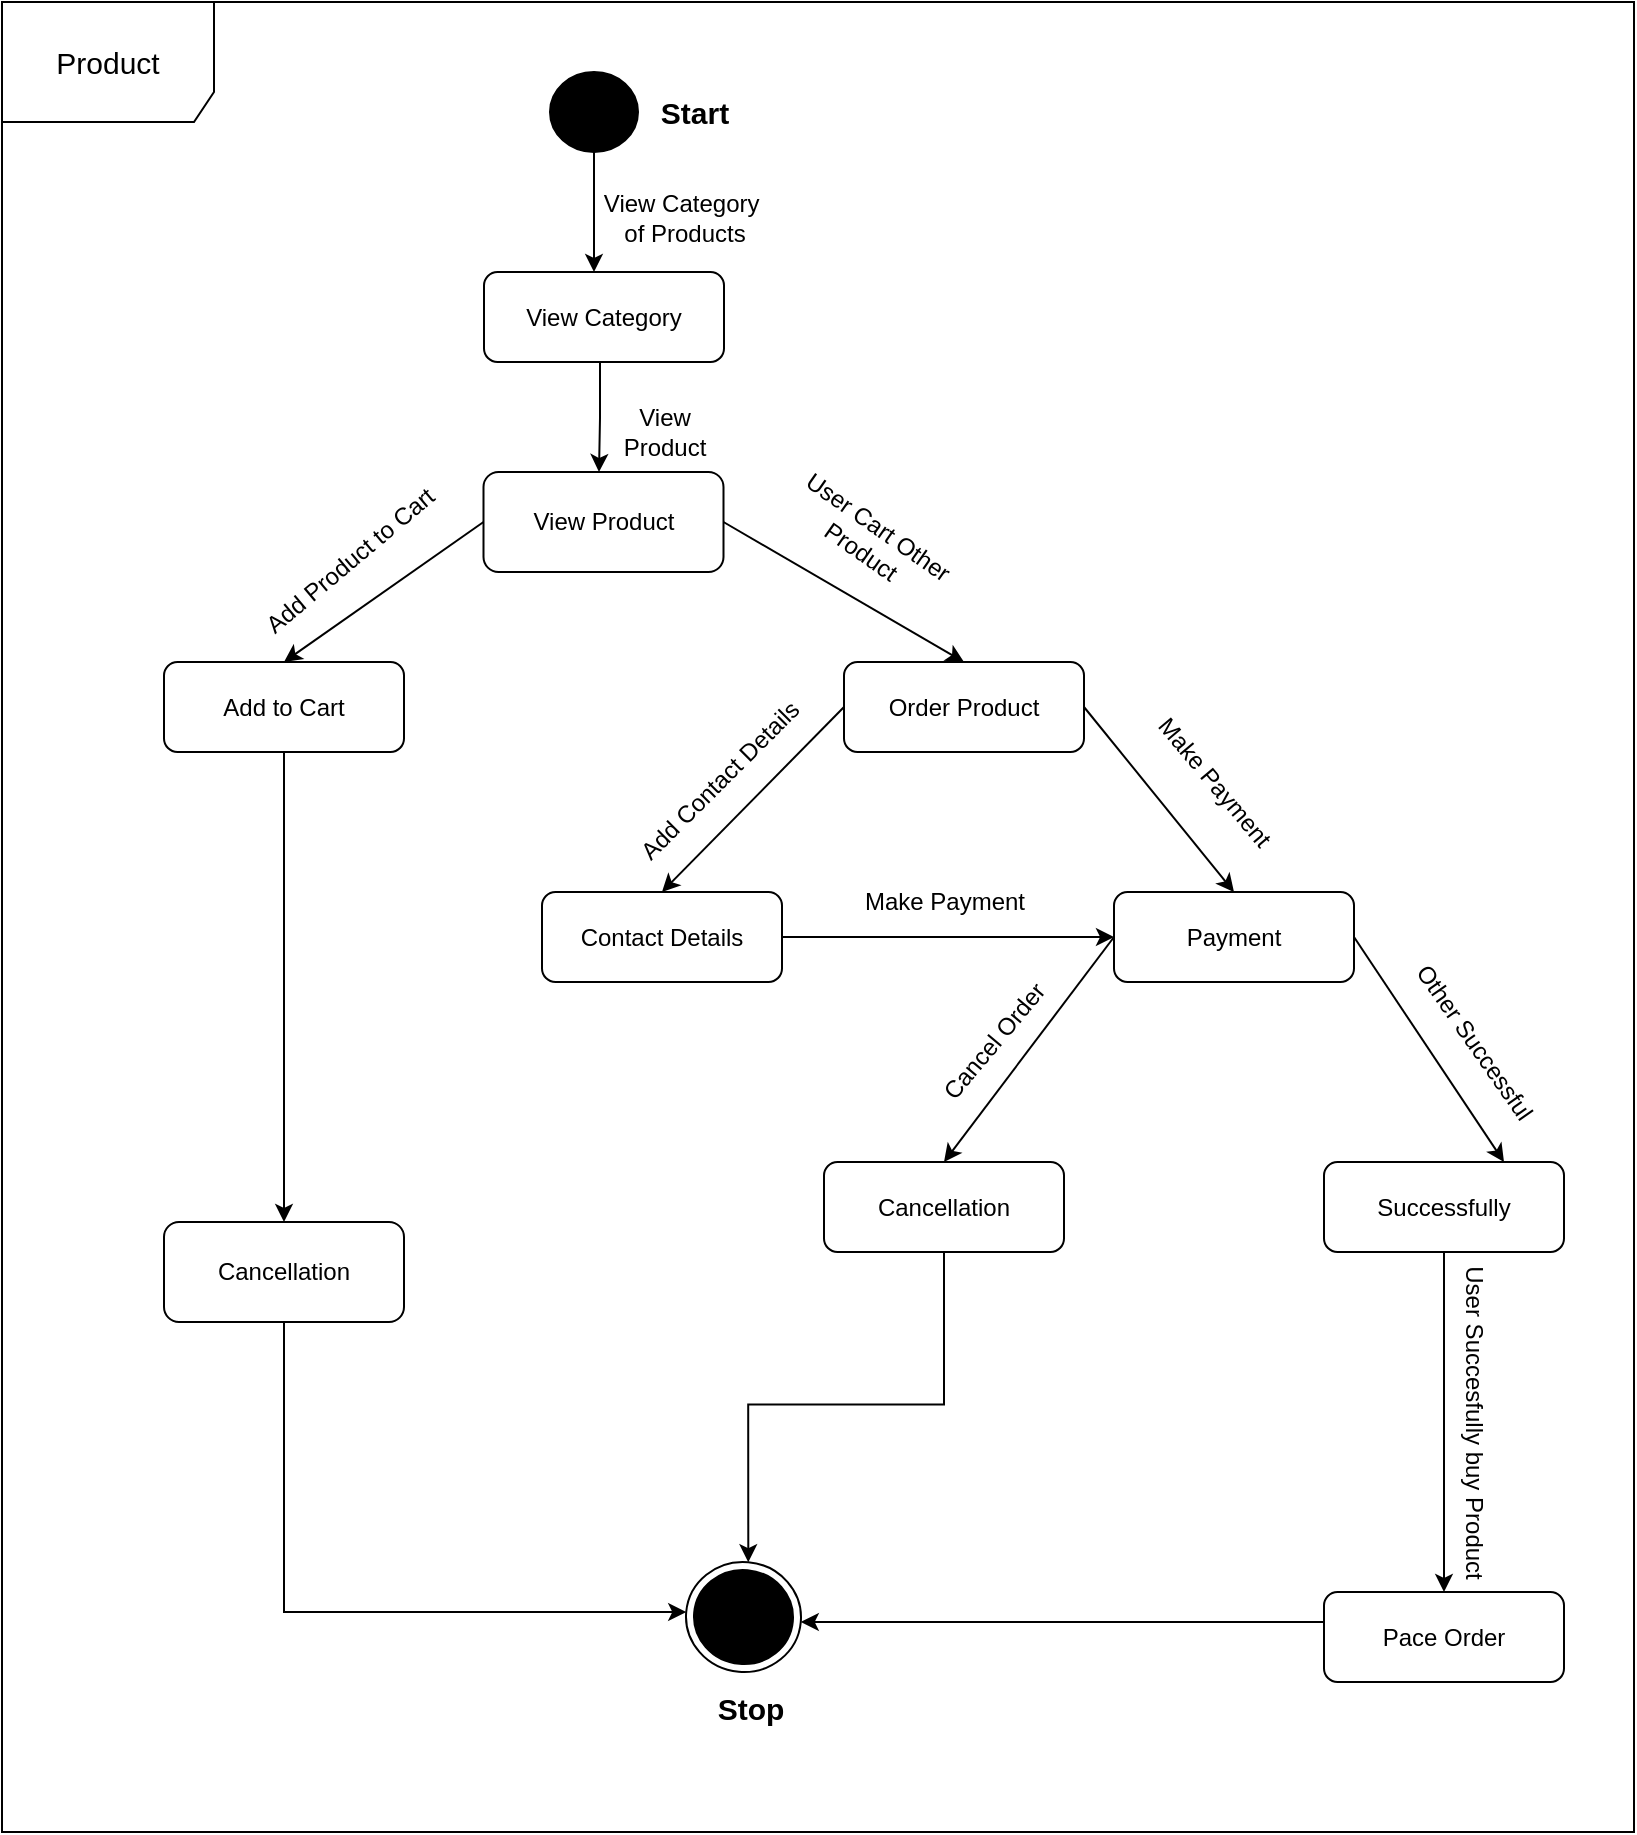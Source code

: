 <mxfile version="21.6.5" type="device">
  <diagram name="Page-1" id="y4mWA-HeYzaWvu7CdzqG">
    <mxGraphModel dx="1050" dy="621" grid="1" gridSize="5" guides="1" tooltips="1" connect="1" arrows="1" fold="1" page="1" pageScale="1" pageWidth="827" pageHeight="1169" math="0" shadow="0">
      <root>
        <mxCell id="0" />
        <mxCell id="1" parent="0" />
        <mxCell id="vAxRYSpbGjlzIPx5cKzN-1" value="&lt;font style=&quot;font-size: 15px;&quot;&gt;Product&lt;/font&gt;" style="shape=umlFrame;whiteSpace=wrap;html=1;pointerEvents=0;width=106;height=60;" parent="1" vertex="1">
          <mxGeometry x="14" y="220" width="816" height="915" as="geometry" />
        </mxCell>
        <mxCell id="dHtXZSxDoZGKjRGXaI3S-2" style="edgeStyle=orthogonalEdgeStyle;rounded=0;orthogonalLoop=1;jettySize=auto;html=1;exitX=0.5;exitY=1;exitDx=0;exitDy=0;entryX=0.5;entryY=0;entryDx=0;entryDy=0;entryPerimeter=0;" parent="1" edge="1">
          <mxGeometry relative="1" as="geometry">
            <mxPoint x="310.0" y="295" as="sourcePoint" />
            <mxPoint x="310.0" y="355" as="targetPoint" />
          </mxGeometry>
        </mxCell>
        <mxCell id="dHtXZSxDoZGKjRGXaI3S-3" style="edgeStyle=orthogonalEdgeStyle;rounded=0;orthogonalLoop=1;jettySize=auto;html=1;exitX=0.5;exitY=1;exitDx=0;exitDy=0;entryX=0.5;entryY=0;entryDx=0;entryDy=0;entryPerimeter=0;" parent="1" edge="1">
          <mxGeometry relative="1" as="geometry">
            <mxPoint x="317.5" y="400.0" as="sourcePoint" />
            <mxPoint x="312.5" y="455" as="targetPoint" />
            <Array as="points">
              <mxPoint x="313" y="400" />
              <mxPoint x="313" y="428" />
              <mxPoint x="313" y="428" />
            </Array>
          </mxGeometry>
        </mxCell>
        <mxCell id="dHtXZSxDoZGKjRGXaI3S-29" value="View Category&amp;nbsp;&lt;br&gt;of Products" style="text;html=1;align=center;verticalAlign=middle;resizable=0;points=[];autosize=1;strokeColor=none;fillColor=none;" parent="1" vertex="1">
          <mxGeometry x="305" y="308" width="100" height="40" as="geometry" />
        </mxCell>
        <mxCell id="dHtXZSxDoZGKjRGXaI3S-30" value="View&lt;br&gt;Product" style="text;html=1;align=center;verticalAlign=middle;resizable=0;points=[];autosize=1;strokeColor=none;fillColor=none;" parent="1" vertex="1">
          <mxGeometry x="315" y="415" width="60" height="40" as="geometry" />
        </mxCell>
        <mxCell id="ps9dGn57FndDVON0U3-Q-1" value="" style="ellipse;fillColor=strokeColor;html=1;" parent="1" vertex="1">
          <mxGeometry x="288" y="255" width="44" height="40" as="geometry" />
        </mxCell>
        <mxCell id="ps9dGn57FndDVON0U3-Q-2" value="" style="ellipse;html=1;shape=endState;fillColor=strokeColor;rotation=5;" parent="1" vertex="1">
          <mxGeometry x="356" y="1000" width="57.5" height="55" as="geometry" />
        </mxCell>
        <mxCell id="ps9dGn57FndDVON0U3-Q-3" value="View Category" style="rounded=1;whiteSpace=wrap;html=1;" parent="1" vertex="1">
          <mxGeometry x="255" y="355" width="120" height="45" as="geometry" />
        </mxCell>
        <mxCell id="ps9dGn57FndDVON0U3-Q-4" value="View Product" style="rounded=1;whiteSpace=wrap;html=1;" parent="1" vertex="1">
          <mxGeometry x="254.75" y="455" width="120" height="50" as="geometry" />
        </mxCell>
        <mxCell id="ps9dGn57FndDVON0U3-Q-26" style="edgeStyle=orthogonalEdgeStyle;rounded=0;orthogonalLoop=1;jettySize=auto;html=1;exitX=0.5;exitY=1;exitDx=0;exitDy=0;" parent="1" source="ps9dGn57FndDVON0U3-Q-6" target="ps9dGn57FndDVON0U3-Q-20" edge="1">
          <mxGeometry relative="1" as="geometry" />
        </mxCell>
        <mxCell id="ps9dGn57FndDVON0U3-Q-6" value="Successfully" style="rounded=1;whiteSpace=wrap;html=1;" parent="1" vertex="1">
          <mxGeometry x="675" y="800" width="120" height="45" as="geometry" />
        </mxCell>
        <mxCell id="ps9dGn57FndDVON0U3-Q-22" style="edgeStyle=orthogonalEdgeStyle;rounded=0;orthogonalLoop=1;jettySize=auto;html=1;exitX=0.5;exitY=1;exitDx=0;exitDy=0;entryX=0.5;entryY=0;entryDx=0;entryDy=0;" parent="1" source="ps9dGn57FndDVON0U3-Q-7" target="ps9dGn57FndDVON0U3-Q-2" edge="1">
          <mxGeometry relative="1" as="geometry" />
        </mxCell>
        <mxCell id="ps9dGn57FndDVON0U3-Q-7" value="Cancellation" style="rounded=1;whiteSpace=wrap;html=1;" parent="1" vertex="1">
          <mxGeometry x="425" y="800" width="120" height="45" as="geometry" />
        </mxCell>
        <mxCell id="ps9dGn57FndDVON0U3-Q-8" value="Payment" style="rounded=1;whiteSpace=wrap;html=1;" parent="1" vertex="1">
          <mxGeometry x="570" y="665" width="120" height="45" as="geometry" />
        </mxCell>
        <mxCell id="ps9dGn57FndDVON0U3-Q-34" style="edgeStyle=orthogonalEdgeStyle;rounded=0;orthogonalLoop=1;jettySize=auto;html=1;exitX=1;exitY=0.5;exitDx=0;exitDy=0;entryX=0;entryY=0.5;entryDx=0;entryDy=0;" parent="1" source="ps9dGn57FndDVON0U3-Q-9" target="ps9dGn57FndDVON0U3-Q-8" edge="1">
          <mxGeometry relative="1" as="geometry" />
        </mxCell>
        <mxCell id="ps9dGn57FndDVON0U3-Q-9" value="Contact Details" style="rounded=1;whiteSpace=wrap;html=1;" parent="1" vertex="1">
          <mxGeometry x="284" y="665" width="120" height="45" as="geometry" />
        </mxCell>
        <mxCell id="ps9dGn57FndDVON0U3-Q-11" value="Order Product" style="rounded=1;whiteSpace=wrap;html=1;" parent="1" vertex="1">
          <mxGeometry x="435" y="550" width="120" height="45" as="geometry" />
        </mxCell>
        <mxCell id="ps9dGn57FndDVON0U3-Q-24" style="edgeStyle=orthogonalEdgeStyle;rounded=0;orthogonalLoop=1;jettySize=auto;html=1;exitX=0.5;exitY=1;exitDx=0;exitDy=0;entryX=0.5;entryY=0;entryDx=0;entryDy=0;" parent="1" source="ps9dGn57FndDVON0U3-Q-12" target="ps9dGn57FndDVON0U3-Q-23" edge="1">
          <mxGeometry relative="1" as="geometry" />
        </mxCell>
        <mxCell id="ps9dGn57FndDVON0U3-Q-12" value="Add to Cart" style="rounded=1;whiteSpace=wrap;html=1;" parent="1" vertex="1">
          <mxGeometry x="95" y="550" width="120" height="45" as="geometry" />
        </mxCell>
        <mxCell id="ps9dGn57FndDVON0U3-Q-13" value="" style="endArrow=classic;html=1;rounded=0;exitX=0;exitY=0.5;exitDx=0;exitDy=0;entryX=0.5;entryY=0;entryDx=0;entryDy=0;" parent="1" source="ps9dGn57FndDVON0U3-Q-4" target="ps9dGn57FndDVON0U3-Q-12" edge="1">
          <mxGeometry width="50" height="50" relative="1" as="geometry">
            <mxPoint x="280" y="690" as="sourcePoint" />
            <mxPoint x="330" y="640" as="targetPoint" />
          </mxGeometry>
        </mxCell>
        <mxCell id="ps9dGn57FndDVON0U3-Q-14" value="" style="endArrow=classic;html=1;rounded=0;exitX=1;exitY=0.5;exitDx=0;exitDy=0;entryX=0.5;entryY=0;entryDx=0;entryDy=0;" parent="1" source="ps9dGn57FndDVON0U3-Q-4" target="ps9dGn57FndDVON0U3-Q-11" edge="1">
          <mxGeometry width="50" height="50" relative="1" as="geometry">
            <mxPoint x="280" y="690" as="sourcePoint" />
            <mxPoint x="330" y="640" as="targetPoint" />
          </mxGeometry>
        </mxCell>
        <mxCell id="ps9dGn57FndDVON0U3-Q-15" value="" style="endArrow=classic;html=1;rounded=0;exitX=1;exitY=0.5;exitDx=0;exitDy=0;entryX=0.5;entryY=0;entryDx=0;entryDy=0;" parent="1" source="ps9dGn57FndDVON0U3-Q-11" target="ps9dGn57FndDVON0U3-Q-8" edge="1">
          <mxGeometry width="50" height="50" relative="1" as="geometry">
            <mxPoint x="555" y="570" as="sourcePoint" />
            <mxPoint x="675" y="640" as="targetPoint" />
          </mxGeometry>
        </mxCell>
        <mxCell id="ps9dGn57FndDVON0U3-Q-17" value="" style="endArrow=classic;html=1;rounded=0;exitX=0;exitY=0.5;exitDx=0;exitDy=0;entryX=0.5;entryY=0;entryDx=0;entryDy=0;" parent="1" source="ps9dGn57FndDVON0U3-Q-11" target="ps9dGn57FndDVON0U3-Q-9" edge="1">
          <mxGeometry width="50" height="50" relative="1" as="geometry">
            <mxPoint x="430" y="575" as="sourcePoint" />
            <mxPoint x="330" y="645" as="targetPoint" />
          </mxGeometry>
        </mxCell>
        <mxCell id="ps9dGn57FndDVON0U3-Q-18" value="" style="endArrow=classic;html=1;rounded=0;entryX=0.5;entryY=0;entryDx=0;entryDy=0;exitX=0;exitY=0.5;exitDx=0;exitDy=0;" parent="1" source="ps9dGn57FndDVON0U3-Q-8" target="ps9dGn57FndDVON0U3-Q-7" edge="1">
          <mxGeometry width="50" height="50" relative="1" as="geometry">
            <mxPoint x="350" y="690" as="sourcePoint" />
            <mxPoint x="400" y="640" as="targetPoint" />
          </mxGeometry>
        </mxCell>
        <mxCell id="ps9dGn57FndDVON0U3-Q-19" value="" style="endArrow=classic;html=1;rounded=0;exitX=1;exitY=0.5;exitDx=0;exitDy=0;entryX=0.75;entryY=0;entryDx=0;entryDy=0;" parent="1" source="ps9dGn57FndDVON0U3-Q-8" target="ps9dGn57FndDVON0U3-Q-6" edge="1">
          <mxGeometry width="50" height="50" relative="1" as="geometry">
            <mxPoint x="715" y="690" as="sourcePoint" />
            <mxPoint x="815" y="780" as="targetPoint" />
          </mxGeometry>
        </mxCell>
        <mxCell id="ps9dGn57FndDVON0U3-Q-21" style="edgeStyle=orthogonalEdgeStyle;rounded=0;orthogonalLoop=1;jettySize=auto;html=1;exitX=0;exitY=0.5;exitDx=0;exitDy=0;entryX=1;entryY=0.5;entryDx=0;entryDy=0;" parent="1" source="ps9dGn57FndDVON0U3-Q-20" target="ps9dGn57FndDVON0U3-Q-2" edge="1">
          <mxGeometry relative="1" as="geometry">
            <Array as="points">
              <mxPoint x="680" y="1030" />
            </Array>
          </mxGeometry>
        </mxCell>
        <mxCell id="ps9dGn57FndDVON0U3-Q-20" value="Pace Order" style="rounded=1;whiteSpace=wrap;html=1;" parent="1" vertex="1">
          <mxGeometry x="675" y="1015" width="120" height="45" as="geometry" />
        </mxCell>
        <mxCell id="ps9dGn57FndDVON0U3-Q-25" style="edgeStyle=orthogonalEdgeStyle;rounded=0;orthogonalLoop=1;jettySize=auto;html=1;exitX=0.5;exitY=1;exitDx=0;exitDy=0;entryX=0;entryY=0.5;entryDx=0;entryDy=0;" parent="1" source="ps9dGn57FndDVON0U3-Q-23" target="ps9dGn57FndDVON0U3-Q-2" edge="1">
          <mxGeometry relative="1" as="geometry">
            <Array as="points">
              <mxPoint x="155" y="1025" />
            </Array>
          </mxGeometry>
        </mxCell>
        <mxCell id="ps9dGn57FndDVON0U3-Q-23" value="Cancellation" style="rounded=1;whiteSpace=wrap;html=1;" parent="1" vertex="1">
          <mxGeometry x="95" y="830" width="120" height="50" as="geometry" />
        </mxCell>
        <mxCell id="ps9dGn57FndDVON0U3-Q-27" value="Add Product to Cart" style="text;html=1;align=center;verticalAlign=middle;resizable=0;points=[];autosize=1;strokeColor=none;fillColor=none;rotation=-40;" parent="1" vertex="1">
          <mxGeometry x="125" y="485" width="125" height="30" as="geometry" />
        </mxCell>
        <mxCell id="ps9dGn57FndDVON0U3-Q-28" value="User Cart Other&lt;br&gt;Product" style="text;html=1;align=center;verticalAlign=middle;resizable=0;points=[];autosize=1;strokeColor=none;fillColor=none;rotation=35;" parent="1" vertex="1">
          <mxGeometry x="395" y="465" width="105" height="45" as="geometry" />
        </mxCell>
        <mxCell id="ps9dGn57FndDVON0U3-Q-29" value="Make Payment" style="text;html=1;align=center;verticalAlign=middle;resizable=0;points=[];autosize=1;strokeColor=none;fillColor=none;rotation=50;" parent="1" vertex="1">
          <mxGeometry x="570" y="595" width="100" height="30" as="geometry" />
        </mxCell>
        <mxCell id="ps9dGn57FndDVON0U3-Q-30" value="Other Successful" style="text;html=1;align=center;verticalAlign=middle;resizable=0;points=[];autosize=1;strokeColor=none;fillColor=none;rotation=55;" parent="1" vertex="1">
          <mxGeometry x="695" y="725" width="110" height="30" as="geometry" />
        </mxCell>
        <mxCell id="ps9dGn57FndDVON0U3-Q-31" value="User Succesfully buy Product" style="text;html=1;align=center;verticalAlign=middle;resizable=0;points=[];autosize=1;strokeColor=none;fillColor=none;rotation=90;" parent="1" vertex="1">
          <mxGeometry x="660" y="915" width="180" height="30" as="geometry" />
        </mxCell>
        <mxCell id="ps9dGn57FndDVON0U3-Q-32" value="Cancel Order" style="text;html=1;align=center;verticalAlign=middle;resizable=0;points=[];autosize=1;strokeColor=none;fillColor=none;rotation=-50;" parent="1" vertex="1">
          <mxGeometry x="465" y="725" width="90" height="30" as="geometry" />
        </mxCell>
        <mxCell id="ps9dGn57FndDVON0U3-Q-35" value="Make Payment" style="text;html=1;align=center;verticalAlign=middle;resizable=0;points=[];autosize=1;strokeColor=none;fillColor=none;rotation=0;" parent="1" vertex="1">
          <mxGeometry x="435" y="655" width="100" height="30" as="geometry" />
        </mxCell>
        <mxCell id="ps9dGn57FndDVON0U3-Q-36" value="Add Contact Details" style="text;html=1;align=center;verticalAlign=middle;resizable=0;points=[];autosize=1;strokeColor=none;fillColor=none;rotation=-45;" parent="1" vertex="1">
          <mxGeometry x="310" y="595" width="125" height="30" as="geometry" />
        </mxCell>
        <mxCell id="BoSe89orxpXJtx95gR9r-1" value="Start" style="text;html=1;align=center;verticalAlign=middle;resizable=0;points=[];autosize=1;strokeColor=none;fillColor=none;fontStyle=1;fontSize=15;" vertex="1" parent="1">
          <mxGeometry x="332" y="257.5" width="55" height="35" as="geometry" />
        </mxCell>
        <mxCell id="BoSe89orxpXJtx95gR9r-2" value="Stop" style="text;html=1;align=center;verticalAlign=middle;resizable=0;points=[];autosize=1;strokeColor=none;fillColor=none;fontSize=15;fontStyle=1" vertex="1" parent="1">
          <mxGeometry x="360" y="1055" width="55" height="35" as="geometry" />
        </mxCell>
      </root>
    </mxGraphModel>
  </diagram>
</mxfile>
